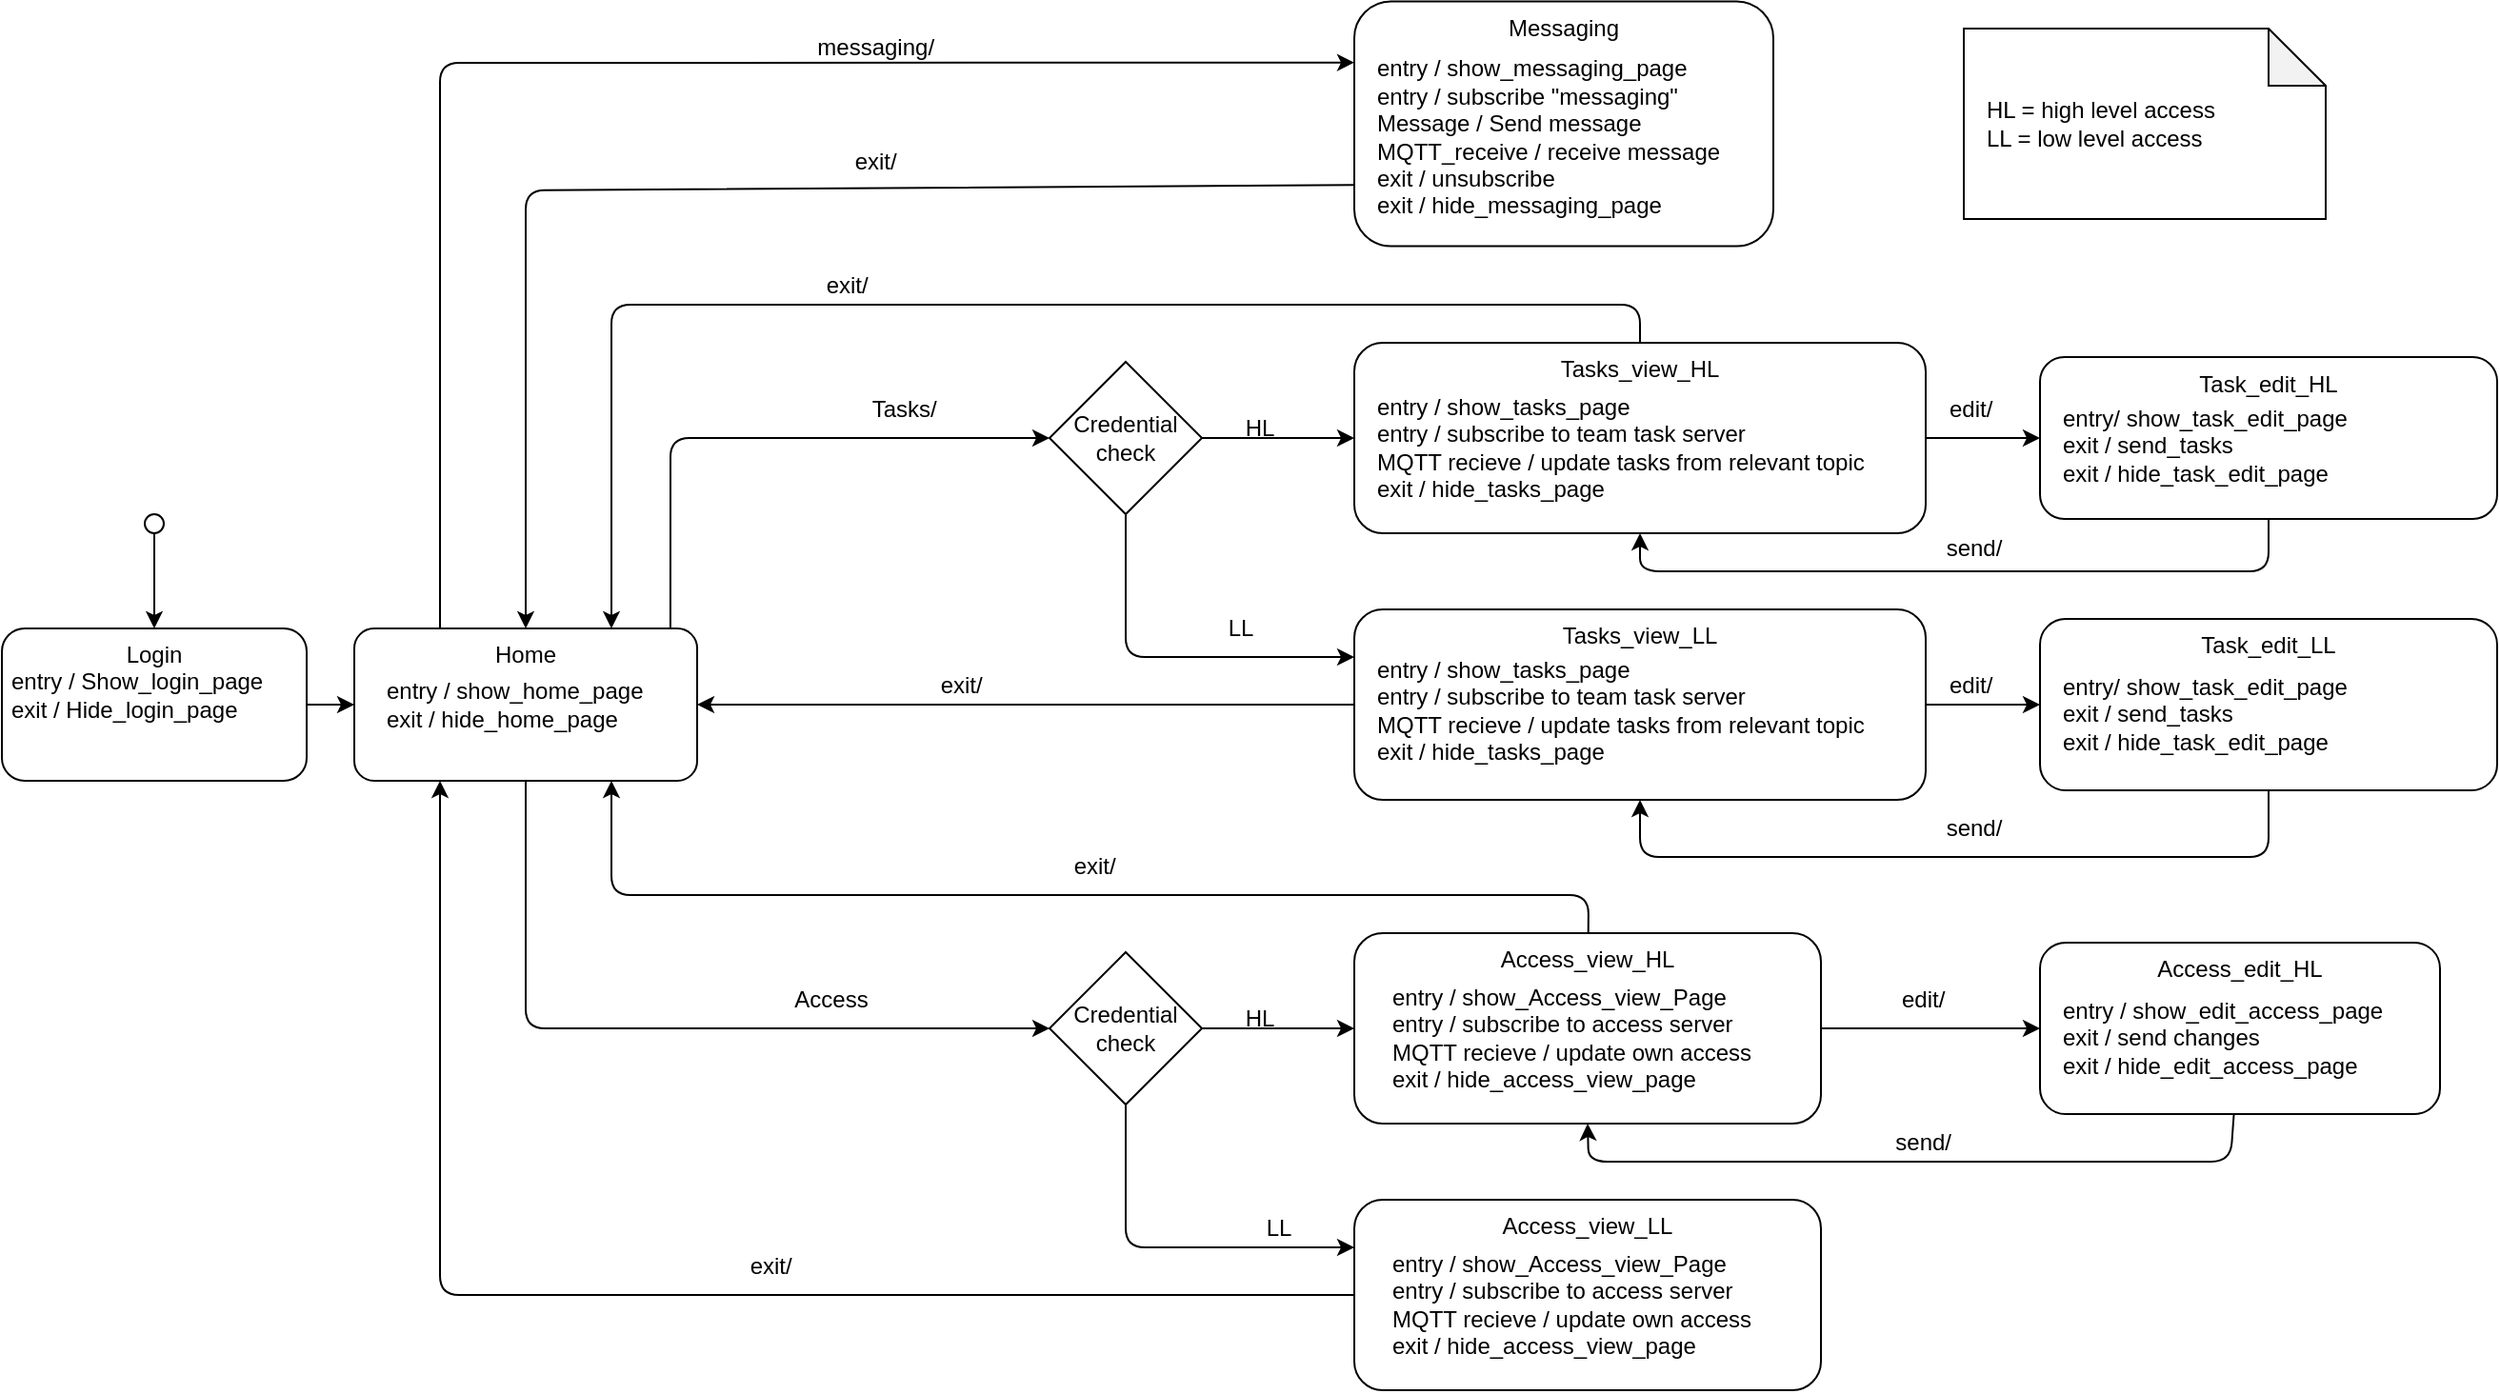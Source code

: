 <mxfile>
    <diagram id="hsnAsNoOVvrT31XjlBDN" name="Page-1">
        <mxGraphModel dx="598" dy="1556" grid="1" gridSize="10" guides="1" tooltips="1" connect="1" arrows="1" fold="1" page="0" pageScale="1" pageWidth="850" pageHeight="1100" math="0" shadow="0">
            <root>
                <mxCell id="0"/>
                <mxCell id="1" parent="0"/>
                <mxCell id="42" value="" style="group" parent="1" vertex="1" connectable="0">
                    <mxGeometry x="1050" y="-290" width="163" height="80" as="geometry"/>
                </mxCell>
                <mxCell id="43" value="Login" style="rounded=1;whiteSpace=wrap;html=1;verticalAlign=top;" parent="42" vertex="1">
                    <mxGeometry width="160" height="80" as="geometry"/>
                </mxCell>
                <mxCell id="44" value="entry / Show_login_page&lt;br&gt;exit / Hide_login_page" style="text;html=1;align=left;verticalAlign=middle;resizable=0;points=[];autosize=1;strokeColor=none;fillColor=none;" parent="42" vertex="1">
                    <mxGeometry x="3" y="15" width="160" height="40" as="geometry"/>
                </mxCell>
                <mxCell id="76" style="edgeStyle=none;html=1;entryX=0;entryY=0.5;entryDx=0;entryDy=0;" parent="1" source="43" target="47" edge="1">
                    <mxGeometry relative="1" as="geometry"/>
                </mxCell>
                <mxCell id="175" style="edgeStyle=none;html=1;entryX=0;entryY=0.5;entryDx=0;entryDy=0;" parent="1" source="123" target="107" edge="1">
                    <mxGeometry relative="1" as="geometry"/>
                </mxCell>
                <mxCell id="177" style="edgeStyle=none;html=1;entryX=0;entryY=0.25;entryDx=0;entryDy=0;" parent="1" source="123" target="200" edge="1">
                    <mxGeometry relative="1" as="geometry">
                        <Array as="points">
                            <mxPoint x="1640" y="-275"/>
                        </Array>
                        <mxPoint x="1760" y="-230.0" as="targetPoint"/>
                    </mxGeometry>
                </mxCell>
                <mxCell id="123" value="Credential check" style="rhombus;whiteSpace=wrap;html=1;" parent="1" vertex="1">
                    <mxGeometry x="1600" y="-430" width="80" height="80" as="geometry"/>
                </mxCell>
                <mxCell id="127" style="edgeStyle=none;html=1;entryX=0.5;entryY=1;entryDx=0;entryDy=0;exitX=0.5;exitY=1;exitDx=0;exitDy=0;" parent="1" source="117" target="107" edge="1">
                    <mxGeometry relative="1" as="geometry">
                        <Array as="points">
                            <mxPoint x="2240" y="-320"/>
                            <mxPoint x="1910" y="-320"/>
                        </Array>
                    </mxGeometry>
                </mxCell>
                <mxCell id="130" style="edgeStyle=none;html=1;entryX=0.5;entryY=1;entryDx=0;entryDy=0;exitX=0.5;exitY=1;exitDx=0;exitDy=0;" parent="1" source="203" target="200" edge="1">
                    <mxGeometry relative="1" as="geometry">
                        <Array as="points">
                            <mxPoint x="2240" y="-170"/>
                            <mxPoint x="1910" y="-170"/>
                        </Array>
                        <mxPoint x="2200" y="-200" as="sourcePoint"/>
                        <mxPoint x="1873.39" y="-197.52" as="targetPoint"/>
                    </mxGeometry>
                </mxCell>
                <mxCell id="132" value="send/" style="text;html=1;align=center;verticalAlign=middle;resizable=0;points=[];autosize=1;strokeColor=none;fillColor=none;" parent="1" vertex="1">
                    <mxGeometry x="2060" y="-200" width="50" height="30" as="geometry"/>
                </mxCell>
                <mxCell id="135" value="" style="group" parent="1" vertex="1" connectable="0">
                    <mxGeometry x="2080" y="-605.01" width="190" height="100" as="geometry"/>
                </mxCell>
                <mxCell id="134" value="" style="shape=note;whiteSpace=wrap;html=1;backgroundOutline=1;darkOpacity=0.05;" parent="135" vertex="1">
                    <mxGeometry width="190" height="100" as="geometry"/>
                </mxCell>
                <mxCell id="108" value="&lt;div style=&quot;&quot;&gt;&lt;/div&gt;HL = high level access&lt;br&gt;&lt;div style=&quot;&quot;&gt;&lt;span style=&quot;background-color: initial;&quot;&gt;LL = low level access&lt;/span&gt;&lt;/div&gt;" style="text;html=1;align=left;verticalAlign=middle;resizable=0;points=[];autosize=1;strokeColor=none;fillColor=none;" parent="135" vertex="1">
                    <mxGeometry x="10" y="30" width="140" height="40" as="geometry"/>
                </mxCell>
                <mxCell id="136" value="edit/&amp;nbsp;" style="text;html=1;align=center;verticalAlign=middle;resizable=0;points=[];autosize=1;strokeColor=none;fillColor=none;" parent="1" vertex="1">
                    <mxGeometry x="2060" y="-420" width="50" height="30" as="geometry"/>
                </mxCell>
                <mxCell id="137" value="edit/&amp;nbsp;" style="text;html=1;align=center;verticalAlign=middle;resizable=0;points=[];autosize=1;strokeColor=none;fillColor=none;" parent="1" vertex="1">
                    <mxGeometry x="2060" y="-275" width="50" height="30" as="geometry"/>
                </mxCell>
                <mxCell id="181" style="edgeStyle=none;html=1;exitX=0.5;exitY=1;exitDx=0;exitDy=0;entryX=0;entryY=0.25;entryDx=0;entryDy=0;" parent="1" source="154" target="234" edge="1">
                    <mxGeometry relative="1" as="geometry">
                        <mxPoint x="1755" y="90" as="targetPoint"/>
                        <Array as="points">
                            <mxPoint x="1640" y="35"/>
                        </Array>
                    </mxGeometry>
                </mxCell>
                <mxCell id="239" style="edgeStyle=none;html=1;entryX=0;entryY=0.5;entryDx=0;entryDy=0;startArrow=none;startFill=0;endArrow=classic;endFill=1;" edge="1" parent="1" source="154" target="142">
                    <mxGeometry relative="1" as="geometry"/>
                </mxCell>
                <mxCell id="154" value="Credential check" style="rhombus;whiteSpace=wrap;html=1;" parent="1" vertex="1">
                    <mxGeometry x="1600" y="-120" width="80" height="80" as="geometry"/>
                </mxCell>
                <mxCell id="159" value="edit/&amp;nbsp;" style="text;html=1;align=center;verticalAlign=middle;resizable=0;points=[];autosize=1;strokeColor=none;fillColor=none;" parent="1" vertex="1">
                    <mxGeometry x="2035" y="-110" width="50" height="30" as="geometry"/>
                </mxCell>
                <mxCell id="166" value="send/&amp;nbsp;" style="text;html=1;align=center;verticalAlign=middle;resizable=0;points=[];autosize=1;strokeColor=none;fillColor=none;" parent="1" vertex="1">
                    <mxGeometry x="2030" y="-35" width="60" height="30" as="geometry"/>
                </mxCell>
                <mxCell id="169" style="edgeStyle=none;html=1;exitX=0.5;exitY=0;exitDx=0;exitDy=0;startArrow=classic;startFill=1;endArrow=none;endFill=0;entryX=0;entryY=0.75;entryDx=0;entryDy=0;" parent="1" source="47" target="72" edge="1">
                    <mxGeometry relative="1" as="geometry">
                        <mxPoint x="1730" y="-550" as="targetPoint"/>
                        <Array as="points">
                            <mxPoint x="1325" y="-520"/>
                        </Array>
                    </mxGeometry>
                </mxCell>
                <mxCell id="170" style="edgeStyle=none;html=1;exitX=0;exitY=0.25;exitDx=0;exitDy=0;entryX=0.25;entryY=0;entryDx=0;entryDy=0;startArrow=classic;startFill=1;endArrow=none;endFill=0;" parent="1" source="72" target="47" edge="1">
                    <mxGeometry relative="1" as="geometry">
                        <Array as="points">
                            <mxPoint x="1280" y="-587"/>
                        </Array>
                    </mxGeometry>
                </mxCell>
                <mxCell id="174" style="edgeStyle=none;html=1;exitX=0.922;exitY=-0.004;exitDx=0;exitDy=0;entryX=0;entryY=0.5;entryDx=0;entryDy=0;exitPerimeter=0;" parent="1" source="47" target="123" edge="1">
                    <mxGeometry relative="1" as="geometry">
                        <Array as="points">
                            <mxPoint x="1401" y="-390"/>
                            <mxPoint x="1480" y="-390"/>
                        </Array>
                    </mxGeometry>
                </mxCell>
                <mxCell id="176" value="HL" style="text;html=1;align=center;verticalAlign=middle;resizable=0;points=[];autosize=1;strokeColor=none;fillColor=none;" parent="1" vertex="1">
                    <mxGeometry x="1690" y="-410" width="40" height="30" as="geometry"/>
                </mxCell>
                <mxCell id="178" value="LL" style="text;html=1;align=center;verticalAlign=middle;resizable=0;points=[];autosize=1;strokeColor=none;fillColor=none;" parent="1" vertex="1">
                    <mxGeometry x="1680" y="-305" width="40" height="30" as="geometry"/>
                </mxCell>
                <mxCell id="180" value="HL" style="text;html=1;align=center;verticalAlign=middle;resizable=0;points=[];autosize=1;strokeColor=none;fillColor=none;" parent="1" vertex="1">
                    <mxGeometry x="1690" y="-100" width="40" height="30" as="geometry"/>
                </mxCell>
                <mxCell id="182" value="LL" style="text;html=1;align=center;verticalAlign=middle;resizable=0;points=[];autosize=1;strokeColor=none;fillColor=none;" parent="1" vertex="1">
                    <mxGeometry x="1700" y="10" width="40" height="30" as="geometry"/>
                </mxCell>
                <mxCell id="183" value="messaging/&amp;nbsp;" style="text;html=1;align=center;verticalAlign=middle;resizable=0;points=[];autosize=1;strokeColor=none;fillColor=none;" parent="1" vertex="1">
                    <mxGeometry x="1465" y="-610" width="90" height="30" as="geometry"/>
                </mxCell>
                <mxCell id="184" value="exit/&amp;nbsp;" style="text;html=1;align=center;verticalAlign=middle;resizable=0;points=[];autosize=1;strokeColor=none;fillColor=none;" parent="1" vertex="1">
                    <mxGeometry x="1485" y="-550" width="50" height="30" as="geometry"/>
                </mxCell>
                <mxCell id="185" value="Tasks/&amp;nbsp;" style="text;html=1;align=center;verticalAlign=middle;resizable=0;points=[];autosize=1;strokeColor=none;fillColor=none;" parent="1" vertex="1">
                    <mxGeometry x="1495" y="-420" width="60" height="30" as="geometry"/>
                </mxCell>
                <mxCell id="186" value="Access" style="text;html=1;align=center;verticalAlign=middle;resizable=0;points=[];autosize=1;strokeColor=none;fillColor=none;" parent="1" vertex="1">
                    <mxGeometry x="1455" y="-110" width="60" height="30" as="geometry"/>
                </mxCell>
                <mxCell id="187" style="edgeStyle=none;html=1;exitX=0.5;exitY=0;exitDx=0;exitDy=0;entryX=0.75;entryY=0;entryDx=0;entryDy=0;" parent="1" source="107" target="47" edge="1">
                    <mxGeometry relative="1" as="geometry">
                        <mxPoint x="1410" y="-290" as="targetPoint"/>
                        <Array as="points">
                            <mxPoint x="1910" y="-460"/>
                            <mxPoint x="1730" y="-460"/>
                            <mxPoint x="1370" y="-460"/>
                        </Array>
                    </mxGeometry>
                </mxCell>
                <mxCell id="188" value="exit/&amp;nbsp;" style="text;html=1;align=center;verticalAlign=middle;resizable=0;points=[];autosize=1;strokeColor=none;fillColor=none;" parent="1" vertex="1">
                    <mxGeometry x="1470" y="-485" width="50" height="30" as="geometry"/>
                </mxCell>
                <mxCell id="191" value="exit/&amp;nbsp;" style="text;html=1;align=center;verticalAlign=middle;resizable=0;points=[];autosize=1;strokeColor=none;fillColor=none;" parent="1" vertex="1">
                    <mxGeometry x="1530" y="-275" width="50" height="30" as="geometry"/>
                </mxCell>
                <mxCell id="193" value="exit/&amp;nbsp;" style="text;html=1;align=center;verticalAlign=middle;resizable=0;points=[];autosize=1;strokeColor=none;fillColor=none;" parent="1" vertex="1">
                    <mxGeometry x="1600" y="-180" width="50" height="30" as="geometry"/>
                </mxCell>
                <mxCell id="195" value="exit/&amp;nbsp;" style="text;html=1;align=center;verticalAlign=middle;resizable=0;points=[];autosize=1;strokeColor=none;fillColor=none;" parent="1" vertex="1">
                    <mxGeometry x="1430" y="30" width="50" height="30" as="geometry"/>
                </mxCell>
                <mxCell id="196" value="" style="ellipse;whiteSpace=wrap;html=1;aspect=fixed;" parent="1" vertex="1">
                    <mxGeometry x="1125" y="-350" width="10" height="10" as="geometry"/>
                </mxCell>
                <mxCell id="197" value="" style="endArrow=classic;html=1;exitX=0.5;exitY=1;exitDx=0;exitDy=0;entryX=0.5;entryY=0;entryDx=0;entryDy=0;" parent="1" source="196" target="43" edge="1">
                    <mxGeometry width="50" height="50" relative="1" as="geometry">
                        <mxPoint x="1150" y="-220" as="sourcePoint"/>
                        <mxPoint x="1200" y="-270" as="targetPoint"/>
                    </mxGeometry>
                </mxCell>
                <mxCell id="218" value="" style="group" vertex="1" connectable="0" parent="1">
                    <mxGeometry x="1760" y="-440" width="300" height="100" as="geometry"/>
                </mxCell>
                <mxCell id="107" value="Tasks_view_HL" style="rounded=1;whiteSpace=wrap;html=1;verticalAlign=top;" parent="218" vertex="1">
                    <mxGeometry width="300" height="100" as="geometry"/>
                </mxCell>
                <mxCell id="111" value="entry / show_tasks_page&lt;br&gt;entry / subscribe to team task server&lt;br&gt;MQTT recieve / update tasks from relevant topic&lt;br&gt;exit / hide_tasks_page" style="text;html=1;align=left;verticalAlign=middle;resizable=0;points=[];autosize=1;strokeColor=none;fillColor=none;" parent="218" vertex="1">
                    <mxGeometry x="10" y="20.003" width="280" height="70" as="geometry"/>
                </mxCell>
                <mxCell id="219" value="" style="group" vertex="1" connectable="0" parent="1">
                    <mxGeometry x="2120" y="-432.5" width="240" height="85" as="geometry"/>
                </mxCell>
                <mxCell id="117" value="Task_edit_HL" style="rounded=1;whiteSpace=wrap;html=1;verticalAlign=top;" parent="219" vertex="1">
                    <mxGeometry width="240" height="85" as="geometry"/>
                </mxCell>
                <mxCell id="120" value="entry/ show_task_edit_page&lt;br&gt;exit / send_tasks&lt;br&gt;exit / hide_task_edit_page" style="text;html=1;align=left;verticalAlign=middle;resizable=0;points=[];autosize=1;strokeColor=none;fillColor=none;" parent="219" vertex="1">
                    <mxGeometry x="10" y="16.998" width="170" height="60" as="geometry"/>
                </mxCell>
                <mxCell id="221" value="" style="group" vertex="1" connectable="0" parent="1">
                    <mxGeometry x="1760" y="-300" width="300" height="100" as="geometry"/>
                </mxCell>
                <mxCell id="200" value="Tasks_view_LL" style="rounded=1;whiteSpace=wrap;html=1;verticalAlign=top;" vertex="1" parent="221">
                    <mxGeometry width="300" height="100" as="geometry"/>
                </mxCell>
                <mxCell id="201" value="entry / show_tasks_page&lt;br&gt;entry / subscribe to team task server&lt;br&gt;MQTT recieve / update tasks from relevant topic&lt;br&gt;exit / hide_tasks_page" style="text;html=1;align=left;verticalAlign=middle;resizable=0;points=[];autosize=1;strokeColor=none;fillColor=none;" vertex="1" parent="221">
                    <mxGeometry x="10.357" y="18.003" width="280" height="70" as="geometry"/>
                </mxCell>
                <mxCell id="222" value="" style="group" vertex="1" connectable="0" parent="1">
                    <mxGeometry x="2120" y="-125" width="210" height="90" as="geometry"/>
                </mxCell>
                <mxCell id="151" value="Access_edit_HL" style="rounded=1;whiteSpace=wrap;html=1;verticalAlign=top;" parent="222" vertex="1">
                    <mxGeometry width="210" height="90" as="geometry"/>
                </mxCell>
                <mxCell id="152" value="entry / show_edit_access_page&lt;br&gt;exit / send changes&lt;br&gt;exit / hide_edit_access_page" style="text;html=1;align=left;verticalAlign=middle;resizable=0;points=[];autosize=1;strokeColor=none;fillColor=none;" parent="222" vertex="1">
                    <mxGeometry x="10" y="20" width="190" height="60" as="geometry"/>
                </mxCell>
                <mxCell id="225" value="" style="group" vertex="1" connectable="0" parent="1">
                    <mxGeometry x="1760" y="-619.29" width="220" height="128.57" as="geometry"/>
                </mxCell>
                <mxCell id="72" value="Messaging" style="rounded=1;whiteSpace=wrap;html=1;verticalAlign=top;" parent="225" vertex="1">
                    <mxGeometry width="220" height="128.57" as="geometry"/>
                </mxCell>
                <mxCell id="73" value="entry / show_messaging_page&lt;br&gt;entry / subscribe &quot;messaging&quot;&lt;br&gt;Message / Send message&lt;br&gt;MQTT_receive / receive message&amp;nbsp;&lt;br&gt;exit / unsubscribe&lt;br&gt;exit / hide_messaging_page" style="text;html=1;align=left;verticalAlign=middle;resizable=0;points=[];autosize=1;strokeColor=none;fillColor=none;" parent="225" vertex="1">
                    <mxGeometry x="9.996" y="21.425" width="210" height="100" as="geometry"/>
                </mxCell>
                <mxCell id="226" value="" style="group" vertex="1" connectable="0" parent="1">
                    <mxGeometry x="1760" y="-130" width="245" height="100" as="geometry"/>
                </mxCell>
                <mxCell id="142" value="Access_view_HL" style="rounded=1;whiteSpace=wrap;html=1;verticalAlign=top;" parent="226" vertex="1">
                    <mxGeometry width="245" height="100" as="geometry"/>
                </mxCell>
                <mxCell id="144" value="entry / show_Access_view_Page&lt;br&gt;entry / subscribe to access server&lt;br&gt;MQTT recieve / update own access&lt;br&gt;exit / hide_access_view_page" style="text;html=1;align=left;verticalAlign=middle;resizable=0;points=[];autosize=1;strokeColor=none;fillColor=none;" parent="226" vertex="1">
                    <mxGeometry x="17.5" y="20" width="210" height="70" as="geometry"/>
                </mxCell>
                <mxCell id="229" style="edgeStyle=none;html=1;exitX=1;exitY=0.5;exitDx=0;exitDy=0;entryX=0;entryY=0.5;entryDx=0;entryDy=0;startArrow=none;startFill=0;endArrow=classic;endFill=1;" edge="1" parent="1" source="107" target="117">
                    <mxGeometry relative="1" as="geometry"/>
                </mxCell>
                <mxCell id="230" value="" style="group" vertex="1" connectable="0" parent="1">
                    <mxGeometry x="2120" y="-295" width="240" height="90" as="geometry"/>
                </mxCell>
                <mxCell id="203" value="Task_edit_LL" style="rounded=1;whiteSpace=wrap;html=1;verticalAlign=top;" vertex="1" parent="230">
                    <mxGeometry width="240" height="90" as="geometry"/>
                </mxCell>
                <mxCell id="204" value="entry/ show_task_edit_page&lt;br&gt;exit / send_tasks&lt;br&gt;exit / hide_task_edit_page" style="text;html=1;align=left;verticalAlign=middle;resizable=0;points=[];autosize=1;strokeColor=none;fillColor=none;" vertex="1" parent="230">
                    <mxGeometry x="10" y="20.001" width="170" height="60" as="geometry"/>
                </mxCell>
                <mxCell id="231" style="edgeStyle=none;html=1;entryX=0;entryY=0.5;entryDx=0;entryDy=0;startArrow=none;startFill=0;endArrow=classic;endFill=1;exitX=1;exitY=0.5;exitDx=0;exitDy=0;" edge="1" parent="1" source="200" target="203">
                    <mxGeometry relative="1" as="geometry"/>
                </mxCell>
                <mxCell id="232" value="send/" style="text;html=1;align=center;verticalAlign=middle;resizable=0;points=[];autosize=1;strokeColor=none;fillColor=none;" vertex="1" parent="1">
                    <mxGeometry x="2060" y="-347.5" width="50" height="30" as="geometry"/>
                </mxCell>
                <mxCell id="233" value="" style="group" vertex="1" connectable="0" parent="1">
                    <mxGeometry x="1760" y="10" width="245" height="100" as="geometry"/>
                </mxCell>
                <mxCell id="234" value="Access_view_LL" style="rounded=1;whiteSpace=wrap;html=1;verticalAlign=top;" vertex="1" parent="233">
                    <mxGeometry width="245" height="100" as="geometry"/>
                </mxCell>
                <mxCell id="235" value="entry / show_Access_view_Page&lt;br&gt;entry / subscribe to access server&lt;br&gt;MQTT recieve / update own access&lt;br&gt;exit / hide_access_view_page" style="text;html=1;align=left;verticalAlign=middle;resizable=0;points=[];autosize=1;strokeColor=none;fillColor=none;" vertex="1" parent="233">
                    <mxGeometry x="17.5" y="20" width="210" height="70" as="geometry"/>
                </mxCell>
                <mxCell id="236" value="" style="group" vertex="1" connectable="0" parent="1">
                    <mxGeometry x="1235" y="-290" width="180" height="80" as="geometry"/>
                </mxCell>
                <mxCell id="47" value="Home" style="rounded=1;whiteSpace=wrap;html=1;verticalAlign=top;arcSize=13;" parent="236" vertex="1">
                    <mxGeometry width="180" height="80" as="geometry"/>
                </mxCell>
                <mxCell id="48" value="&lt;span style=&quot;&quot;&gt;entry / show_home_page&lt;br&gt;exit / hide_home_page&lt;br&gt;&lt;/span&gt;" style="text;html=1;strokeColor=none;fillColor=none;align=left;verticalAlign=middle;whiteSpace=wrap;rounded=0;" parent="236" vertex="1">
                    <mxGeometry x="15" y="25" width="155" height="30" as="geometry"/>
                </mxCell>
                <mxCell id="240" style="edgeStyle=none;html=1;startArrow=none;startFill=0;endArrow=classic;endFill=1;entryX=0;entryY=0.5;entryDx=0;entryDy=0;" edge="1" parent="1" source="142" target="151">
                    <mxGeometry relative="1" as="geometry">
                        <mxPoint x="2020.0" y="-70" as="targetPoint"/>
                    </mxGeometry>
                </mxCell>
                <mxCell id="241" style="edgeStyle=none;html=1;entryX=0.5;entryY=1;entryDx=0;entryDy=0;startArrow=none;startFill=0;endArrow=classic;endFill=1;" edge="1" parent="1" source="151" target="142">
                    <mxGeometry relative="1" as="geometry">
                        <Array as="points">
                            <mxPoint x="2220" y="-10"/>
                            <mxPoint x="1883" y="-10"/>
                        </Array>
                    </mxGeometry>
                </mxCell>
                <mxCell id="243" style="edgeStyle=none;html=1;exitX=0;exitY=0.5;exitDx=0;exitDy=0;entryX=0.25;entryY=1;entryDx=0;entryDy=0;startArrow=none;startFill=0;endArrow=classic;endFill=1;" edge="1" parent="1" source="234" target="47">
                    <mxGeometry relative="1" as="geometry">
                        <Array as="points">
                            <mxPoint x="1280" y="60"/>
                        </Array>
                    </mxGeometry>
                </mxCell>
                <mxCell id="244" style="edgeStyle=none;html=1;exitX=0.5;exitY=1;exitDx=0;exitDy=0;entryX=0;entryY=0.5;entryDx=0;entryDy=0;startArrow=none;startFill=0;endArrow=classic;endFill=1;" edge="1" parent="1" source="47" target="154">
                    <mxGeometry relative="1" as="geometry">
                        <Array as="points">
                            <mxPoint x="1325" y="-80"/>
                        </Array>
                    </mxGeometry>
                </mxCell>
                <mxCell id="247" style="edgeStyle=none;html=1;entryX=0.75;entryY=1;entryDx=0;entryDy=0;startArrow=none;startFill=0;endArrow=classic;endFill=1;" edge="1" parent="1" source="142" target="47">
                    <mxGeometry relative="1" as="geometry">
                        <Array as="points">
                            <mxPoint x="1883" y="-150"/>
                            <mxPoint x="1370" y="-150"/>
                        </Array>
                    </mxGeometry>
                </mxCell>
                <mxCell id="248" style="edgeStyle=none;html=1;entryX=0;entryY=0.5;entryDx=0;entryDy=0;startArrow=classic;startFill=1;endArrow=none;endFill=0;" edge="1" parent="1" source="47" target="200">
                    <mxGeometry relative="1" as="geometry"/>
                </mxCell>
            </root>
        </mxGraphModel>
    </diagram>
</mxfile>